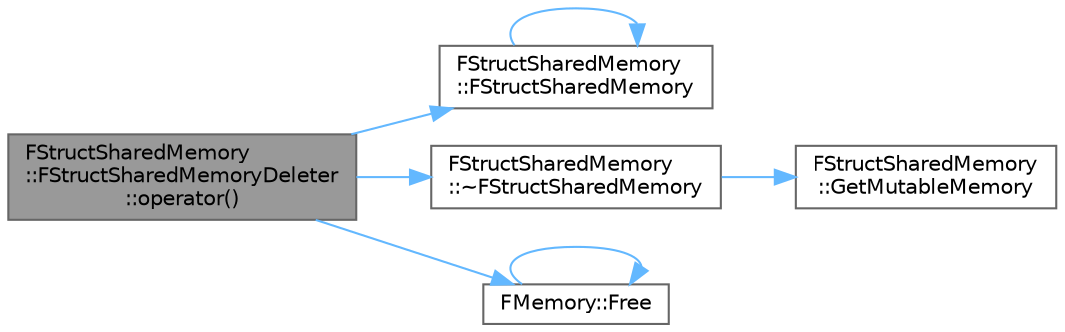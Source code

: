 digraph "FStructSharedMemory::FStructSharedMemoryDeleter::operator()"
{
 // INTERACTIVE_SVG=YES
 // LATEX_PDF_SIZE
  bgcolor="transparent";
  edge [fontname=Helvetica,fontsize=10,labelfontname=Helvetica,labelfontsize=10];
  node [fontname=Helvetica,fontsize=10,shape=box,height=0.2,width=0.4];
  rankdir="LR";
  Node1 [id="Node000001",label="FStructSharedMemory\l::FStructSharedMemoryDeleter\l::operator()",height=0.2,width=0.4,color="gray40", fillcolor="grey60", style="filled", fontcolor="black",tooltip=" "];
  Node1 -> Node2 [id="edge1_Node000001_Node000002",color="steelblue1",style="solid",tooltip=" "];
  Node2 [id="Node000002",label="FStructSharedMemory\l::FStructSharedMemory",height=0.2,width=0.4,color="grey40", fillcolor="white", style="filled",URL="$de/d95/structFStructSharedMemory.html#a346ff0beecc3d2e955f99f89399b0407",tooltip=" "];
  Node2 -> Node2 [id="edge2_Node000002_Node000002",color="steelblue1",style="solid",tooltip=" "];
  Node1 -> Node3 [id="edge3_Node000001_Node000003",color="steelblue1",style="solid",tooltip=" "];
  Node3 [id="Node000003",label="FStructSharedMemory\l::~FStructSharedMemory",height=0.2,width=0.4,color="grey40", fillcolor="white", style="filled",URL="$de/d95/structFStructSharedMemory.html#ac211778faa3c4440f9516eff0a905412",tooltip=" "];
  Node3 -> Node4 [id="edge4_Node000003_Node000004",color="steelblue1",style="solid",tooltip=" "];
  Node4 [id="Node000004",label="FStructSharedMemory\l::GetMutableMemory",height=0.2,width=0.4,color="grey40", fillcolor="white", style="filled",URL="$de/d95/structFStructSharedMemory.html#a33adc3577bcf61314a1d529105191fae",tooltip="Returns mutable pointer to aligned struct memory."];
  Node1 -> Node5 [id="edge5_Node000001_Node000005",color="steelblue1",style="solid",tooltip=" "];
  Node5 [id="Node000005",label="FMemory::Free",height=0.2,width=0.4,color="grey40", fillcolor="white", style="filled",URL="$de/d4a/structFMemory.html#a2038d15a19280efc5f451d6239ad2cb5",tooltip=" "];
  Node5 -> Node5 [id="edge6_Node000005_Node000005",color="steelblue1",style="solid",tooltip=" "];
}
